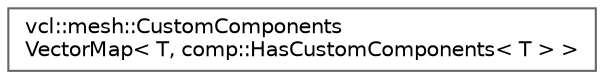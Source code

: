 digraph "Graphical Class Hierarchy"
{
 // LATEX_PDF_SIZE
  bgcolor="transparent";
  edge [fontname=Helvetica,fontsize=10,labelfontname=Helvetica,labelfontsize=10];
  node [fontname=Helvetica,fontsize=10,shape=box,height=0.2,width=0.4];
  rankdir="LR";
  Node0 [label="vcl::mesh::CustomComponents\lVectorMap\< T, comp::HasCustomComponents\< T \> \>",height=0.2,width=0.4,color="grey40", fillcolor="white", style="filled",URL="$classvcl_1_1mesh_1_1CustomComponentsVectorMap.html",tooltip=" "];
}
